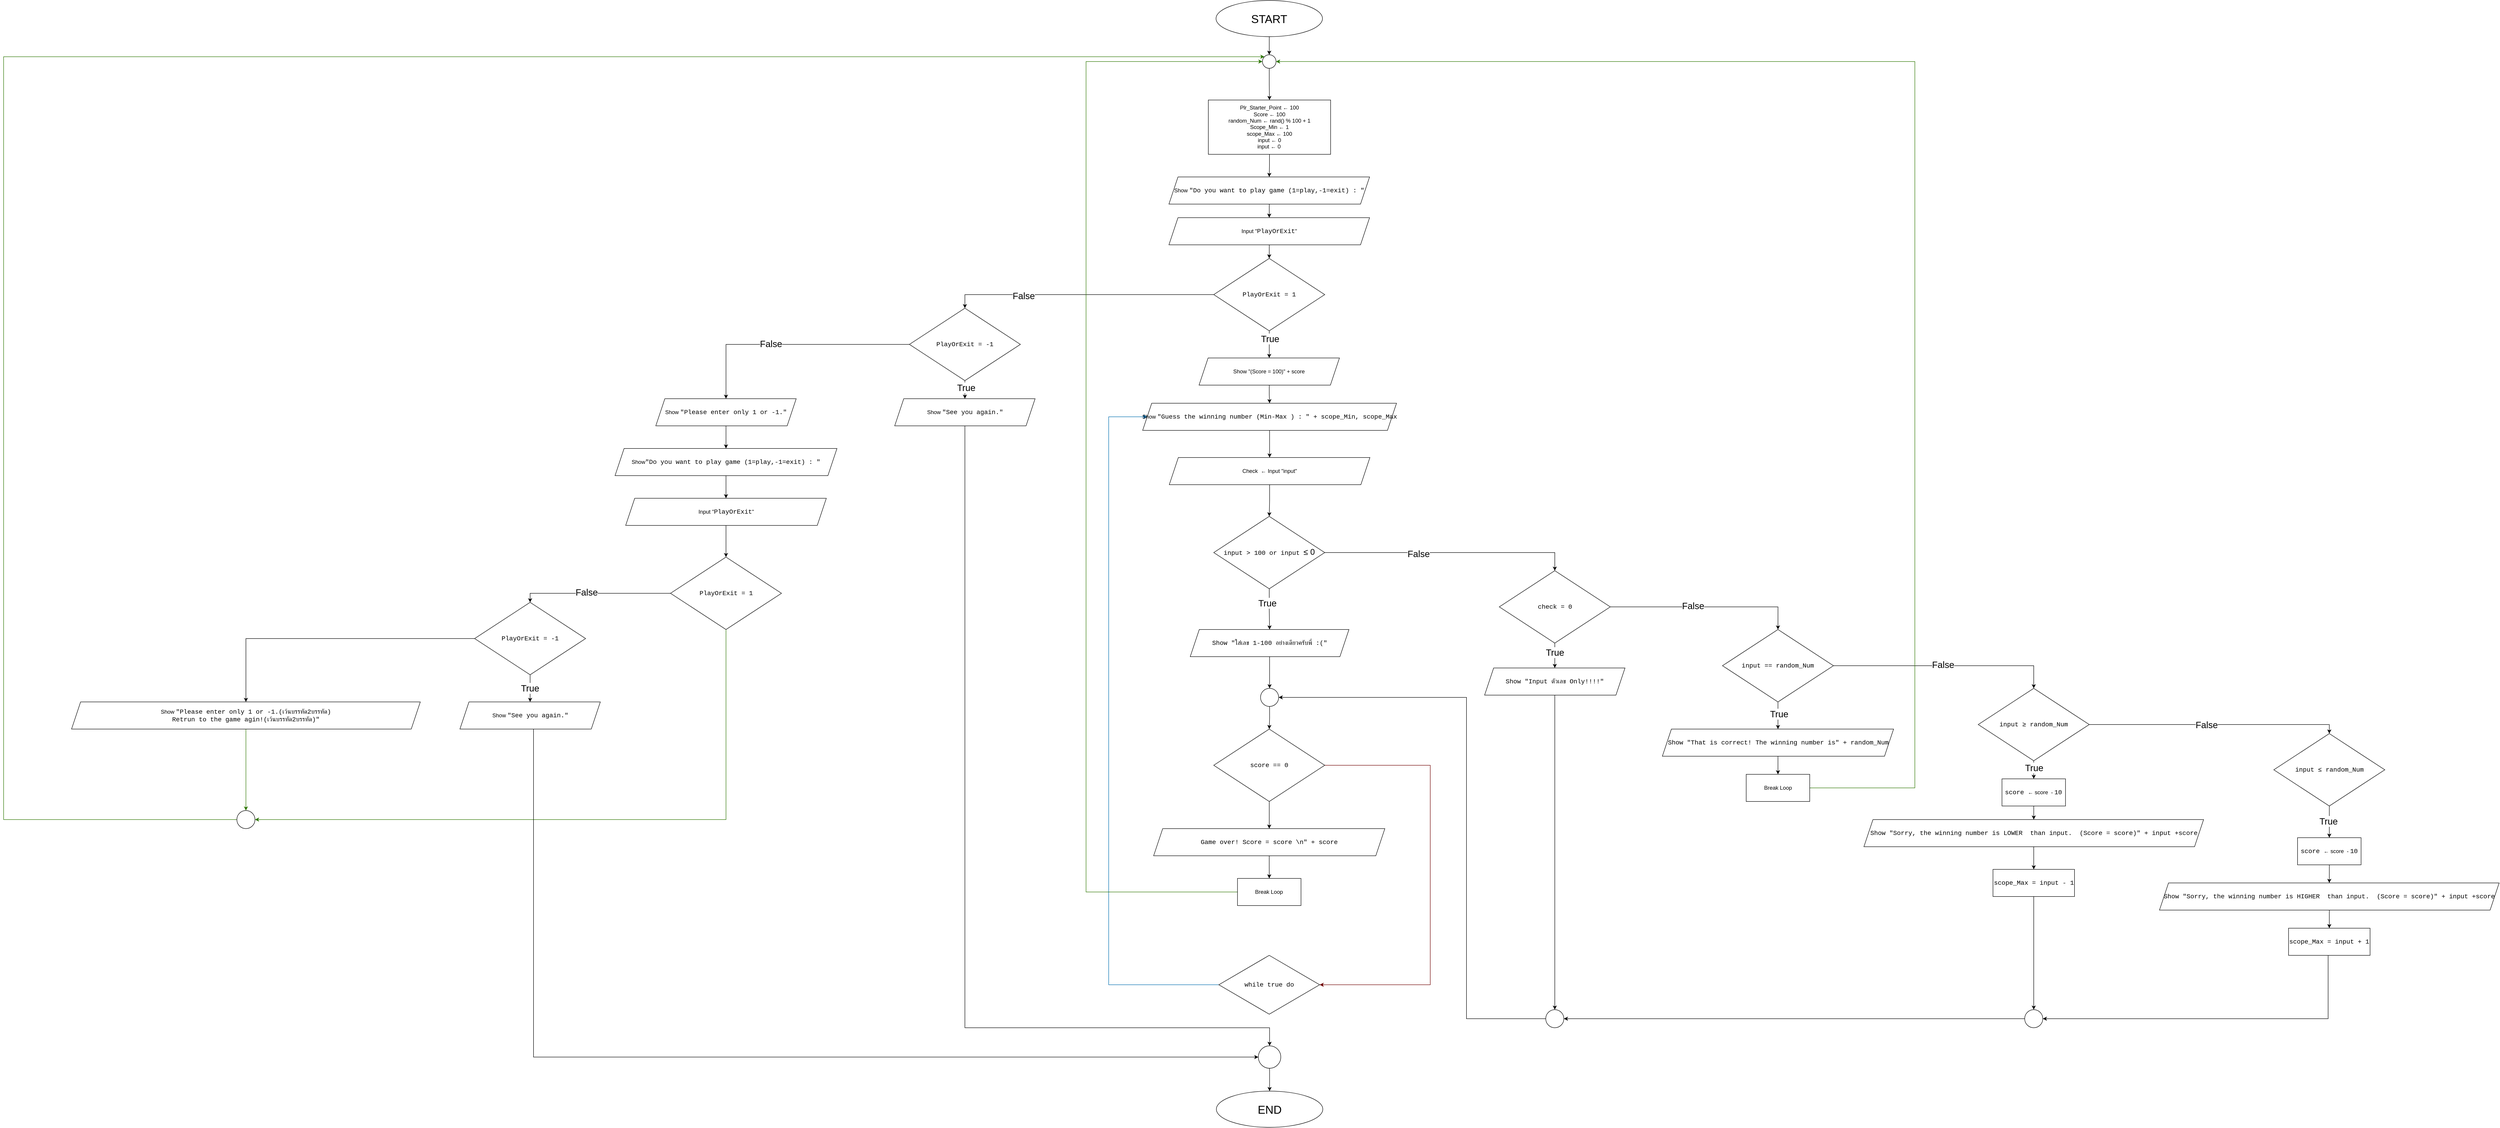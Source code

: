 <mxfile version="28.0.9">
  <diagram name="หน้า-1" id="t4h-4iILze3Kf0BHnuXI">
    <mxGraphModel dx="6017" dy="1760" grid="1" gridSize="10" guides="1" tooltips="1" connect="1" arrows="1" fold="1" page="1" pageScale="1" pageWidth="850" pageHeight="1100" math="0" shadow="0">
      <root>
        <mxCell id="0" />
        <mxCell id="1" parent="0" />
        <mxCell id="_Ku0AoMt5sqPNa0hzZ_X-11" style="edgeStyle=orthogonalEdgeStyle;rounded=0;orthogonalLoop=1;jettySize=auto;html=1;" parent="1" source="_Ku0AoMt5sqPNa0hzZ_X-14" target="HzeqfnqRbjBhCnMXEQu9-7" edge="1">
          <mxGeometry relative="1" as="geometry" />
        </mxCell>
        <mxCell id="HzeqfnqRbjBhCnMXEQu9-1" value="START" style="ellipse;whiteSpace=wrap;html=1;fontSize=25;" parent="1" vertex="1">
          <mxGeometry x="307" y="20" width="235" height="80" as="geometry" />
        </mxCell>
        <mxCell id="HzeqfnqRbjBhCnMXEQu9-3" value="END" style="ellipse;whiteSpace=wrap;html=1;fontSize=25;" parent="1" vertex="1">
          <mxGeometry x="307.75" y="2430" width="235" height="80" as="geometry" />
        </mxCell>
        <mxCell id="_Ku0AoMt5sqPNa0hzZ_X-12" style="edgeStyle=orthogonalEdgeStyle;rounded=0;orthogonalLoop=1;jettySize=auto;html=1;entryX=0.5;entryY=0;entryDx=0;entryDy=0;" parent="1" source="HzeqfnqRbjBhCnMXEQu9-7" target="HzeqfnqRbjBhCnMXEQu9-8" edge="1">
          <mxGeometry relative="1" as="geometry" />
        </mxCell>
        <mxCell id="HzeqfnqRbjBhCnMXEQu9-7" value="Plr_Starter_Point&amp;nbsp;← 100&lt;div&gt;Score&amp;nbsp;← 100&lt;/div&gt;&lt;div&gt;random_Num&amp;nbsp;← rand() % 100 + 1&lt;/div&gt;&lt;div&gt;Scope_Min&amp;nbsp;← 1&lt;/div&gt;&lt;div&gt;scope_Max&amp;nbsp;← 100&lt;/div&gt;&lt;div&gt;input&amp;nbsp;← 0&lt;/div&gt;&lt;div&gt;input&amp;nbsp;← 0&lt;span style=&quot;white-space: pre;&quot;&gt;&#x9;&lt;/span&gt;&lt;/div&gt;" style="rounded=0;whiteSpace=wrap;html=1;" parent="1" vertex="1">
          <mxGeometry x="290" y="240" width="270" height="120" as="geometry" />
        </mxCell>
        <mxCell id="Y-2nz7yPnQ106VopUXDH-8" style="edgeStyle=orthogonalEdgeStyle;rounded=0;orthogonalLoop=1;jettySize=auto;html=1;entryX=0.5;entryY=0;entryDx=0;entryDy=0;" edge="1" parent="1" source="HzeqfnqRbjBhCnMXEQu9-8" target="HzeqfnqRbjBhCnMXEQu9-9">
          <mxGeometry relative="1" as="geometry" />
        </mxCell>
        <mxCell id="HzeqfnqRbjBhCnMXEQu9-8" value="Show&amp;nbsp;&lt;span style=&quot;font-family: Consolas, &amp;quot;Courier New&amp;quot;, monospace; font-size: 14px; white-space: pre;&quot;&gt;&quot;Do you want to play game (1=play,-1=exit) : &quot;&lt;/span&gt;" style="shape=parallelogram;perimeter=parallelogramPerimeter;whiteSpace=wrap;html=1;fixedSize=1;fontColor=default;labelBackgroundColor=none;" parent="1" vertex="1">
          <mxGeometry x="203" y="410" width="443" height="60" as="geometry" />
        </mxCell>
        <mxCell id="Y-2nz7yPnQ106VopUXDH-9" style="edgeStyle=orthogonalEdgeStyle;rounded=0;orthogonalLoop=1;jettySize=auto;html=1;entryX=0.5;entryY=0;entryDx=0;entryDy=0;" edge="1" parent="1" source="HzeqfnqRbjBhCnMXEQu9-9" target="HzeqfnqRbjBhCnMXEQu9-10">
          <mxGeometry relative="1" as="geometry" />
        </mxCell>
        <mxCell id="HzeqfnqRbjBhCnMXEQu9-9" value="Input &quot;&lt;span style=&quot;font-family: Consolas, &amp;quot;Courier New&amp;quot;, monospace; font-size: 14px; white-space: pre;&quot;&gt;PlayOrExit&lt;/span&gt;&lt;span style=&quot;&quot;&gt;&quot;&lt;/span&gt;" style="shape=parallelogram;perimeter=parallelogramPerimeter;whiteSpace=wrap;html=1;fixedSize=1;fontColor=default;labelBackgroundColor=none;" parent="1" vertex="1">
          <mxGeometry x="203" y="500" width="443" height="60" as="geometry" />
        </mxCell>
        <mxCell id="Y-2nz7yPnQ106VopUXDH-10" style="edgeStyle=orthogonalEdgeStyle;rounded=0;orthogonalLoop=1;jettySize=auto;html=1;entryX=0.5;entryY=0;entryDx=0;entryDy=0;" edge="1" parent="1" source="HzeqfnqRbjBhCnMXEQu9-10" target="HzeqfnqRbjBhCnMXEQu9-12">
          <mxGeometry relative="1" as="geometry" />
        </mxCell>
        <mxCell id="Y-2nz7yPnQ106VopUXDH-59" value="True" style="edgeLabel;html=1;align=center;verticalAlign=middle;resizable=0;points=[];fontSize=20;" vertex="1" connectable="0" parent="Y-2nz7yPnQ106VopUXDH-10">
          <mxGeometry x="-0.475" y="1" relative="1" as="geometry">
            <mxPoint y="1" as="offset" />
          </mxGeometry>
        </mxCell>
        <mxCell id="Y-2nz7yPnQ106VopUXDH-60" style="edgeStyle=orthogonalEdgeStyle;rounded=0;orthogonalLoop=1;jettySize=auto;html=1;entryX=0.5;entryY=0;entryDx=0;entryDy=0;" edge="1" parent="1" source="HzeqfnqRbjBhCnMXEQu9-10" target="HzeqfnqRbjBhCnMXEQu9-11">
          <mxGeometry relative="1" as="geometry" />
        </mxCell>
        <mxCell id="Y-2nz7yPnQ106VopUXDH-61" value="False" style="edgeLabel;html=1;align=center;verticalAlign=middle;resizable=0;points=[];fontSize=20;" vertex="1" connectable="0" parent="Y-2nz7yPnQ106VopUXDH-60">
          <mxGeometry x="0.449" y="2" relative="1" as="geometry">
            <mxPoint as="offset" />
          </mxGeometry>
        </mxCell>
        <mxCell id="HzeqfnqRbjBhCnMXEQu9-10" value="&lt;div style=&quot;font-family: Consolas, &amp;quot;Courier New&amp;quot;, monospace; font-size: 14px; line-height: 19px; white-space: pre;&quot;&gt;&lt;span style=&quot;&quot;&gt;PlayOrExit&lt;/span&gt; &lt;span style=&quot;&quot;&gt;=&lt;/span&gt; &lt;span style=&quot;&quot;&gt;1&lt;/span&gt;&lt;/div&gt;" style="rhombus;whiteSpace=wrap;html=1;labelBackgroundColor=none;fontColor=default;" parent="1" vertex="1">
          <mxGeometry x="301.99" y="590" width="245" height="160" as="geometry" />
        </mxCell>
        <mxCell id="Y-2nz7yPnQ106VopUXDH-1" style="edgeStyle=orthogonalEdgeStyle;rounded=0;orthogonalLoop=1;jettySize=auto;html=1;entryX=0.5;entryY=0;entryDx=0;entryDy=0;" edge="1" parent="1" source="HzeqfnqRbjBhCnMXEQu9-11" target="_Ku0AoMt5sqPNa0hzZ_X-33">
          <mxGeometry relative="1" as="geometry" />
        </mxCell>
        <mxCell id="Y-2nz7yPnQ106VopUXDH-63" value="True" style="edgeLabel;html=1;align=center;verticalAlign=middle;resizable=0;points=[];fontSize=20;" vertex="1" connectable="0" parent="Y-2nz7yPnQ106VopUXDH-1">
          <mxGeometry x="-0.271" y="2" relative="1" as="geometry">
            <mxPoint as="offset" />
          </mxGeometry>
        </mxCell>
        <mxCell id="Y-2nz7yPnQ106VopUXDH-62" style="edgeStyle=orthogonalEdgeStyle;rounded=0;orthogonalLoop=1;jettySize=auto;html=1;entryX=0.5;entryY=0;entryDx=0;entryDy=0;" edge="1" parent="1" source="HzeqfnqRbjBhCnMXEQu9-11" target="_Ku0AoMt5sqPNa0hzZ_X-34">
          <mxGeometry relative="1" as="geometry">
            <mxPoint x="-790" y="920" as="targetPoint" />
          </mxGeometry>
        </mxCell>
        <mxCell id="Y-2nz7yPnQ106VopUXDH-64" value="False" style="edgeLabel;html=1;align=center;verticalAlign=middle;resizable=0;points=[];fontSize=20;" vertex="1" connectable="0" parent="Y-2nz7yPnQ106VopUXDH-62">
          <mxGeometry x="0.166" y="-2" relative="1" as="geometry">
            <mxPoint as="offset" />
          </mxGeometry>
        </mxCell>
        <mxCell id="HzeqfnqRbjBhCnMXEQu9-11" value="&lt;div style=&quot;font-family: Consolas, &amp;quot;Courier New&amp;quot;, monospace; font-size: 14px; line-height: 19px; white-space: pre;&quot;&gt;&lt;div style=&quot;line-height: 19px;&quot;&gt;&lt;span style=&quot;&quot;&gt;PlayOrExit&lt;/span&gt; &lt;span style=&quot;&quot;&gt;=&lt;/span&gt; &lt;span style=&quot;&quot;&gt;-&lt;/span&gt;&lt;span style=&quot;&quot;&gt;1&lt;/span&gt;&lt;/div&gt;&lt;/div&gt;" style="rhombus;whiteSpace=wrap;html=1;labelBackgroundColor=none;fontColor=default;" parent="1" vertex="1">
          <mxGeometry x="-370" y="700" width="245" height="160" as="geometry" />
        </mxCell>
        <mxCell id="Y-2nz7yPnQ106VopUXDH-11" style="edgeStyle=orthogonalEdgeStyle;rounded=0;orthogonalLoop=1;jettySize=auto;html=1;" edge="1" parent="1" source="HzeqfnqRbjBhCnMXEQu9-12" target="_Ku0AoMt5sqPNa0hzZ_X-10">
          <mxGeometry relative="1" as="geometry" />
        </mxCell>
        <mxCell id="HzeqfnqRbjBhCnMXEQu9-12" value="Show &quot;(Score = 100)&quot; + score" style="shape=parallelogram;perimeter=parallelogramPerimeter;whiteSpace=wrap;html=1;fixedSize=1;fontColor=default;labelBackgroundColor=none;" parent="1" vertex="1">
          <mxGeometry x="269.49" y="810" width="310" height="60" as="geometry" />
        </mxCell>
        <mxCell id="Y-2nz7yPnQ106VopUXDH-57" style="edgeStyle=orthogonalEdgeStyle;rounded=0;orthogonalLoop=1;jettySize=auto;html=1;entryX=0;entryY=0.5;entryDx=0;entryDy=0;fillColor=#1ba1e2;strokeColor=#006EAF;" edge="1" parent="1" source="_Ku0AoMt5sqPNa0hzZ_X-1" target="_Ku0AoMt5sqPNa0hzZ_X-10">
          <mxGeometry relative="1" as="geometry">
            <mxPoint x="90" y="630" as="targetPoint" />
            <Array as="points">
              <mxPoint x="70" y="2195" />
              <mxPoint x="70" y="940" />
            </Array>
          </mxGeometry>
        </mxCell>
        <mxCell id="_Ku0AoMt5sqPNa0hzZ_X-1" value="&lt;div style=&quot;font-family: Consolas, &amp;quot;Courier New&amp;quot;, monospace; font-size: 14px; line-height: 19px; white-space: pre;&quot;&gt;while true do&lt;/div&gt;" style="rhombus;whiteSpace=wrap;html=1;labelBackgroundColor=none;fontColor=default;" parent="1" vertex="1">
          <mxGeometry x="313.25" y="2130" width="222.5" height="130" as="geometry" />
        </mxCell>
        <mxCell id="Y-2nz7yPnQ106VopUXDH-13" style="edgeStyle=orthogonalEdgeStyle;rounded=0;orthogonalLoop=1;jettySize=auto;html=1;" edge="1" parent="1" source="_Ku0AoMt5sqPNa0hzZ_X-2" target="_Ku0AoMt5sqPNa0hzZ_X-3">
          <mxGeometry relative="1" as="geometry" />
        </mxCell>
        <mxCell id="_Ku0AoMt5sqPNa0hzZ_X-2" value="Check&amp;nbsp;&amp;nbsp;←&amp;nbsp;Input &quot;input&quot;" style="shape=parallelogram;perimeter=parallelogramPerimeter;whiteSpace=wrap;html=1;fixedSize=1;fontColor=default;labelBackgroundColor=none;" parent="1" vertex="1">
          <mxGeometry x="203.75" y="1030" width="443" height="60" as="geometry" />
        </mxCell>
        <mxCell id="Y-2nz7yPnQ106VopUXDH-14" style="edgeStyle=orthogonalEdgeStyle;rounded=0;orthogonalLoop=1;jettySize=auto;html=1;" edge="1" parent="1" source="_Ku0AoMt5sqPNa0hzZ_X-3" target="_Ku0AoMt5sqPNa0hzZ_X-4">
          <mxGeometry relative="1" as="geometry" />
        </mxCell>
        <mxCell id="Y-2nz7yPnQ106VopUXDH-15" value="True" style="edgeLabel;html=1;align=center;verticalAlign=middle;resizable=0;points=[];fontSize=20;" vertex="1" connectable="0" parent="Y-2nz7yPnQ106VopUXDH-14">
          <mxGeometry x="-0.317" y="-5" relative="1" as="geometry">
            <mxPoint as="offset" />
          </mxGeometry>
        </mxCell>
        <mxCell id="Y-2nz7yPnQ106VopUXDH-16" style="edgeStyle=orthogonalEdgeStyle;rounded=0;orthogonalLoop=1;jettySize=auto;html=1;entryX=0.5;entryY=0;entryDx=0;entryDy=0;" edge="1" parent="1" source="_Ku0AoMt5sqPNa0hzZ_X-3" target="_Ku0AoMt5sqPNa0hzZ_X-5">
          <mxGeometry relative="1" as="geometry" />
        </mxCell>
        <mxCell id="Y-2nz7yPnQ106VopUXDH-17" value="False" style="edgeLabel;html=1;align=center;verticalAlign=middle;resizable=0;points=[];fontSize=20;" vertex="1" connectable="0" parent="Y-2nz7yPnQ106VopUXDH-16">
          <mxGeometry x="-0.244" y="-2" relative="1" as="geometry">
            <mxPoint as="offset" />
          </mxGeometry>
        </mxCell>
        <mxCell id="_Ku0AoMt5sqPNa0hzZ_X-3" value="&lt;div style=&quot;font-family: Consolas, &amp;quot;Courier New&amp;quot;, monospace; font-size: 14px; line-height: 19px; white-space: pre;&quot;&gt;&lt;div style=&quot;line-height: 19px;&quot;&gt;&lt;span style=&quot;&quot;&gt;input&lt;/span&gt; &lt;span style=&quot;&quot;&gt;&amp;gt;&lt;/span&gt; &lt;span style=&quot;&quot;&gt;100 or input &lt;/span&gt;&lt;span style=&quot;font-family: Arial, sans-serif; font-size: 18px; text-align: start; white-space: normal;&quot;&gt;≤ 0&lt;/span&gt;&lt;/div&gt;&lt;/div&gt;" style="rhombus;whiteSpace=wrap;html=1;labelBackgroundColor=none;fontColor=default;" parent="1" vertex="1">
          <mxGeometry x="302" y="1160" width="245" height="160" as="geometry" />
        </mxCell>
        <mxCell id="Y-2nz7yPnQ106VopUXDH-47" style="edgeStyle=orthogonalEdgeStyle;rounded=0;orthogonalLoop=1;jettySize=auto;html=1;entryX=0.5;entryY=0;entryDx=0;entryDy=0;" edge="1" parent="1" source="_Ku0AoMt5sqPNa0hzZ_X-4" target="Y-2nz7yPnQ106VopUXDH-46">
          <mxGeometry relative="1" as="geometry" />
        </mxCell>
        <mxCell id="_Ku0AoMt5sqPNa0hzZ_X-4" value="&lt;div style=&quot;font-family: Consolas, &amp;quot;Courier New&amp;quot;, monospace; font-size: 14px; line-height: 19px; white-space: pre;&quot;&gt;&lt;span style=&quot;&quot;&gt;Show &quot;ใส่เลข 1-100 อย่างเดียวครับพี่ :(&lt;/span&gt;&lt;span style=&quot;&quot;&gt;&quot;&lt;/span&gt;&lt;/div&gt;" style="shape=parallelogram;perimeter=parallelogramPerimeter;whiteSpace=wrap;html=1;fixedSize=1;fontColor=default;labelBackgroundColor=none;" parent="1" vertex="1">
          <mxGeometry x="250" y="1410" width="350.5" height="60" as="geometry" />
        </mxCell>
        <mxCell id="Y-2nz7yPnQ106VopUXDH-18" style="edgeStyle=orthogonalEdgeStyle;rounded=0;orthogonalLoop=1;jettySize=auto;html=1;entryX=0.5;entryY=0;entryDx=0;entryDy=0;" edge="1" parent="1" source="_Ku0AoMt5sqPNa0hzZ_X-5" target="_Ku0AoMt5sqPNa0hzZ_X-7">
          <mxGeometry relative="1" as="geometry" />
        </mxCell>
        <mxCell id="Y-2nz7yPnQ106VopUXDH-19" value="True" style="edgeLabel;html=1;align=center;verticalAlign=middle;resizable=0;points=[];fontSize=20;" vertex="1" connectable="0" parent="Y-2nz7yPnQ106VopUXDH-18">
          <mxGeometry x="0.134" y="2" relative="1" as="geometry">
            <mxPoint x="-2" y="-11" as="offset" />
          </mxGeometry>
        </mxCell>
        <mxCell id="Y-2nz7yPnQ106VopUXDH-20" style="edgeStyle=orthogonalEdgeStyle;rounded=0;orthogonalLoop=1;jettySize=auto;html=1;entryX=0.5;entryY=0;entryDx=0;entryDy=0;" edge="1" parent="1" source="_Ku0AoMt5sqPNa0hzZ_X-5" target="_Ku0AoMt5sqPNa0hzZ_X-8">
          <mxGeometry relative="1" as="geometry" />
        </mxCell>
        <mxCell id="Y-2nz7yPnQ106VopUXDH-22" value="False" style="edgeLabel;html=1;align=center;verticalAlign=middle;resizable=0;points=[];fontSize=20;" vertex="1" connectable="0" parent="Y-2nz7yPnQ106VopUXDH-20">
          <mxGeometry x="-0.131" y="3" relative="1" as="geometry">
            <mxPoint as="offset" />
          </mxGeometry>
        </mxCell>
        <mxCell id="_Ku0AoMt5sqPNa0hzZ_X-5" value="&lt;div style=&quot;font-family: Consolas, &amp;quot;Courier New&amp;quot;, monospace; font-size: 14px; line-height: 19px; white-space: pre;&quot;&gt;&lt;div style=&quot;line-height: 19px;&quot;&gt;&lt;div style=&quot;line-height: 19px;&quot;&gt;check &lt;span style=&quot;&quot;&gt;=&lt;/span&gt; &lt;span style=&quot;&quot;&gt;0&lt;/span&gt;&lt;/div&gt;&lt;/div&gt;&lt;/div&gt;" style="rhombus;whiteSpace=wrap;html=1;labelBackgroundColor=none;fontColor=default;" parent="1" vertex="1">
          <mxGeometry x="932.5" y="1280" width="245" height="160" as="geometry" />
        </mxCell>
        <mxCell id="Y-2nz7yPnQ106VopUXDH-44" style="edgeStyle=orthogonalEdgeStyle;rounded=0;orthogonalLoop=1;jettySize=auto;html=1;entryX=0.5;entryY=0;entryDx=0;entryDy=0;" edge="1" parent="1" source="_Ku0AoMt5sqPNa0hzZ_X-7" target="Y-2nz7yPnQ106VopUXDH-43">
          <mxGeometry relative="1" as="geometry" />
        </mxCell>
        <mxCell id="_Ku0AoMt5sqPNa0hzZ_X-7" value="&lt;div style=&quot;font-family: Consolas, &amp;quot;Courier New&amp;quot;, monospace; font-size: 14px; line-height: 19px; white-space: pre;&quot;&gt;&lt;span style=&quot;&quot;&gt;Show &lt;/span&gt;&lt;span style=&quot;&quot;&gt;&quot;Input ตัวเลข Only!!!!&lt;/span&gt;&lt;span style=&quot;&quot;&gt;&quot;&lt;/span&gt;&lt;/div&gt;" style="shape=parallelogram;perimeter=parallelogramPerimeter;whiteSpace=wrap;html=1;fixedSize=1;fontColor=default;labelBackgroundColor=none;" parent="1" vertex="1">
          <mxGeometry x="900" y="1495" width="310" height="60" as="geometry" />
        </mxCell>
        <mxCell id="Y-2nz7yPnQ106VopUXDH-21" style="edgeStyle=orthogonalEdgeStyle;rounded=0;orthogonalLoop=1;jettySize=auto;html=1;entryX=0.5;entryY=0;entryDx=0;entryDy=0;" edge="1" parent="1" source="_Ku0AoMt5sqPNa0hzZ_X-8" target="_Ku0AoMt5sqPNa0hzZ_X-9">
          <mxGeometry relative="1" as="geometry" />
        </mxCell>
        <mxCell id="Y-2nz7yPnQ106VopUXDH-30" value="True" style="edgeLabel;html=1;align=center;verticalAlign=middle;resizable=0;points=[];fontSize=20;" vertex="1" connectable="0" parent="Y-2nz7yPnQ106VopUXDH-21">
          <mxGeometry x="-0.152" y="2" relative="1" as="geometry">
            <mxPoint as="offset" />
          </mxGeometry>
        </mxCell>
        <mxCell id="Y-2nz7yPnQ106VopUXDH-23" style="edgeStyle=orthogonalEdgeStyle;rounded=0;orthogonalLoop=1;jettySize=auto;html=1;entryX=0.5;entryY=0;entryDx=0;entryDy=0;" edge="1" parent="1" source="_Ku0AoMt5sqPNa0hzZ_X-8" target="_Ku0AoMt5sqPNa0hzZ_X-21">
          <mxGeometry relative="1" as="geometry" />
        </mxCell>
        <mxCell id="Y-2nz7yPnQ106VopUXDH-27" value="False" style="edgeLabel;html=1;align=center;verticalAlign=middle;resizable=0;points=[];fontSize=20;" vertex="1" connectable="0" parent="Y-2nz7yPnQ106VopUXDH-23">
          <mxGeometry x="-0.016" y="3" relative="1" as="geometry">
            <mxPoint x="-1" as="offset" />
          </mxGeometry>
        </mxCell>
        <mxCell id="_Ku0AoMt5sqPNa0hzZ_X-8" value="&lt;div style=&quot;font-family: Consolas, &amp;quot;Courier New&amp;quot;, monospace; font-size: 14px; line-height: 19px; white-space: pre;&quot;&gt;&lt;div style=&quot;line-height: 19px;&quot;&gt;&lt;div style=&quot;line-height: 19px;&quot;&gt;&lt;span style=&quot;&quot;&gt;input&lt;/span&gt; &lt;span style=&quot;&quot;&gt;==&lt;/span&gt; &lt;span style=&quot;&quot;&gt;random_Num&lt;/span&gt;&lt;/div&gt;&lt;/div&gt;&lt;/div&gt;" style="rhombus;whiteSpace=wrap;html=1;labelBackgroundColor=none;fontColor=default;" parent="1" vertex="1">
          <mxGeometry x="1425.25" y="1410" width="245" height="160" as="geometry" />
        </mxCell>
        <mxCell id="_Ku0AoMt5sqPNa0hzZ_X-18" style="edgeStyle=orthogonalEdgeStyle;rounded=0;orthogonalLoop=1;jettySize=auto;html=1;entryX=0.5;entryY=0;entryDx=0;entryDy=0;" parent="1" source="_Ku0AoMt5sqPNa0hzZ_X-9" target="_Ku0AoMt5sqPNa0hzZ_X-13" edge="1">
          <mxGeometry relative="1" as="geometry">
            <mxPoint x="1547.75" y="1690" as="targetPoint" />
          </mxGeometry>
        </mxCell>
        <mxCell id="_Ku0AoMt5sqPNa0hzZ_X-9" value="&lt;div style=&quot;font-family: Consolas, &amp;quot;Courier New&amp;quot;, monospace; font-size: 14px; line-height: 19px; white-space: pre;&quot;&gt;&lt;span style=&quot;&quot;&gt;Show &lt;/span&gt;&lt;span style=&quot;&quot;&gt;&quot;That is correct! The winning number is&lt;/span&gt;&lt;span style=&quot;&quot;&gt;&quot; + &lt;/span&gt;&lt;span style=&quot;&quot;&gt;random_Num&lt;/span&gt;&lt;/div&gt;" style="shape=parallelogram;perimeter=parallelogramPerimeter;whiteSpace=wrap;html=1;fixedSize=1;fontColor=default;labelBackgroundColor=none;" parent="1" vertex="1">
          <mxGeometry x="1292.5" y="1630" width="510.5" height="60" as="geometry" />
        </mxCell>
        <mxCell id="Y-2nz7yPnQ106VopUXDH-12" style="edgeStyle=orthogonalEdgeStyle;rounded=0;orthogonalLoop=1;jettySize=auto;html=1;entryX=0.5;entryY=0;entryDx=0;entryDy=0;" edge="1" parent="1" source="_Ku0AoMt5sqPNa0hzZ_X-10" target="_Ku0AoMt5sqPNa0hzZ_X-2">
          <mxGeometry relative="1" as="geometry" />
        </mxCell>
        <mxCell id="_Ku0AoMt5sqPNa0hzZ_X-10" value="Show&amp;nbsp;&lt;span style=&quot;font-family: Consolas, &amp;quot;Courier New&amp;quot;, monospace; font-size: 14px; white-space: pre;&quot;&gt;&quot;Guess the winning number (Min-Max ) : &quot; + &lt;/span&gt;&lt;span style=&quot;font-family: Consolas, &amp;quot;Courier New&amp;quot;, monospace; font-size: 14px; white-space: pre;&quot;&gt;scope_Min&lt;/span&gt;&lt;span style=&quot;font-family: Consolas, &amp;quot;Courier New&amp;quot;, monospace; font-size: 14px; white-space: pre;&quot;&gt;, &lt;/span&gt;&lt;span style=&quot;font-family: Consolas, &amp;quot;Courier New&amp;quot;, monospace; font-size: 14px; white-space: pre;&quot;&gt;scope_Max&lt;/span&gt;" style="shape=parallelogram;perimeter=parallelogramPerimeter;whiteSpace=wrap;html=1;fixedSize=1;fontColor=default;labelBackgroundColor=none;" parent="1" vertex="1">
          <mxGeometry x="145" y="910" width="560.5" height="60" as="geometry" />
        </mxCell>
        <mxCell id="Y-2nz7yPnQ106VopUXDH-50" style="edgeStyle=orthogonalEdgeStyle;rounded=0;orthogonalLoop=1;jettySize=auto;html=1;fillColor=#60a917;strokeColor=#2D7600;entryX=1;entryY=0.5;entryDx=0;entryDy=0;" edge="1" parent="1" source="_Ku0AoMt5sqPNa0hzZ_X-13" target="_Ku0AoMt5sqPNa0hzZ_X-14">
          <mxGeometry relative="1" as="geometry">
            <mxPoint x="1840" y="1180" as="targetPoint" />
            <Array as="points">
              <mxPoint x="1850" y="1760" />
              <mxPoint x="1850" y="155" />
            </Array>
          </mxGeometry>
        </mxCell>
        <mxCell id="_Ku0AoMt5sqPNa0hzZ_X-13" value="Break Loop" style="rounded=0;whiteSpace=wrap;html=1;" parent="1" vertex="1">
          <mxGeometry x="1477.62" y="1730" width="140.25" height="60" as="geometry" />
        </mxCell>
        <mxCell id="_Ku0AoMt5sqPNa0hzZ_X-15" value="" style="edgeStyle=orthogonalEdgeStyle;rounded=0;orthogonalLoop=1;jettySize=auto;html=1;" parent="1" source="HzeqfnqRbjBhCnMXEQu9-1" target="_Ku0AoMt5sqPNa0hzZ_X-14" edge="1">
          <mxGeometry relative="1" as="geometry">
            <mxPoint x="425" y="100" as="sourcePoint" />
            <mxPoint x="425" y="240" as="targetPoint" />
          </mxGeometry>
        </mxCell>
        <mxCell id="_Ku0AoMt5sqPNa0hzZ_X-14" value="" style="ellipse;whiteSpace=wrap;html=1;aspect=fixed;" parent="1" vertex="1">
          <mxGeometry x="409.5" y="140" width="30" height="30" as="geometry" />
        </mxCell>
        <mxCell id="Y-2nz7yPnQ106VopUXDH-24" style="edgeStyle=orthogonalEdgeStyle;rounded=0;orthogonalLoop=1;jettySize=auto;html=1;entryX=0.5;entryY=0;entryDx=0;entryDy=0;" edge="1" parent="1" source="_Ku0AoMt5sqPNa0hzZ_X-21" target="_Ku0AoMt5sqPNa0hzZ_X-26">
          <mxGeometry relative="1" as="geometry" />
        </mxCell>
        <mxCell id="Y-2nz7yPnQ106VopUXDH-29" value="True" style="edgeLabel;html=1;align=center;verticalAlign=middle;resizable=0;points=[];fontSize=20;" vertex="1" connectable="0" parent="Y-2nz7yPnQ106VopUXDH-24">
          <mxGeometry x="-0.269" relative="1" as="geometry">
            <mxPoint as="offset" />
          </mxGeometry>
        </mxCell>
        <mxCell id="Y-2nz7yPnQ106VopUXDH-31" style="edgeStyle=orthogonalEdgeStyle;rounded=0;orthogonalLoop=1;jettySize=auto;html=1;entryX=0.5;entryY=0;entryDx=0;entryDy=0;" edge="1" parent="1" source="_Ku0AoMt5sqPNa0hzZ_X-21" target="_Ku0AoMt5sqPNa0hzZ_X-22">
          <mxGeometry relative="1" as="geometry" />
        </mxCell>
        <mxCell id="Y-2nz7yPnQ106VopUXDH-36" value="False" style="edgeLabel;html=1;align=center;verticalAlign=middle;resizable=0;points=[];fontSize=20;" vertex="1" connectable="0" parent="Y-2nz7yPnQ106VopUXDH-31">
          <mxGeometry x="-0.061" relative="1" as="geometry">
            <mxPoint as="offset" />
          </mxGeometry>
        </mxCell>
        <mxCell id="_Ku0AoMt5sqPNa0hzZ_X-21" value="&lt;div style=&quot;font-family: Consolas, &amp;quot;Courier New&amp;quot;, monospace; font-size: 14px; line-height: 19px; white-space: pre;&quot;&gt;&lt;div style=&quot;line-height: 19px;&quot;&gt;&lt;div style=&quot;line-height: 19px;&quot;&gt;&lt;div style=&quot;line-height: 19px;&quot;&gt;&lt;span style=&quot;&quot;&gt;input&lt;/span&gt; ≥ &lt;span style=&quot;&quot;&gt;random_Num&lt;/span&gt;&lt;/div&gt;&lt;/div&gt;&lt;/div&gt;&lt;/div&gt;" style="rhombus;whiteSpace=wrap;html=1;labelBackgroundColor=none;fontColor=default;" parent="1" vertex="1">
          <mxGeometry x="1990" y="1540" width="245" height="160" as="geometry" />
        </mxCell>
        <mxCell id="Y-2nz7yPnQ106VopUXDH-32" style="edgeStyle=orthogonalEdgeStyle;rounded=0;orthogonalLoop=1;jettySize=auto;html=1;entryX=0.5;entryY=0;entryDx=0;entryDy=0;" edge="1" parent="1" source="_Ku0AoMt5sqPNa0hzZ_X-22" target="_Ku0AoMt5sqPNa0hzZ_X-27">
          <mxGeometry relative="1" as="geometry" />
        </mxCell>
        <mxCell id="Y-2nz7yPnQ106VopUXDH-35" value="True" style="edgeLabel;html=1;align=center;verticalAlign=middle;resizable=0;points=[];fontSize=20;" vertex="1" connectable="0" parent="Y-2nz7yPnQ106VopUXDH-32">
          <mxGeometry x="-0.053" y="-2" relative="1" as="geometry">
            <mxPoint as="offset" />
          </mxGeometry>
        </mxCell>
        <mxCell id="_Ku0AoMt5sqPNa0hzZ_X-22" value="&lt;div style=&quot;font-family: Consolas, &amp;quot;Courier New&amp;quot;, monospace; font-size: 14px; line-height: 19px; white-space: pre;&quot;&gt;&lt;div style=&quot;line-height: 19px;&quot;&gt;&lt;div style=&quot;line-height: 19px;&quot;&gt;&lt;div style=&quot;line-height: 19px;&quot;&gt;&lt;div style=&quot;line-height: 19px;&quot;&gt;&lt;span style=&quot;&quot;&gt;input&lt;/span&gt; ≤ &lt;span style=&quot;&quot;&gt;random_Num&lt;/span&gt;&lt;/div&gt;&lt;/div&gt;&lt;/div&gt;&lt;/div&gt;&lt;/div&gt;" style="rhombus;whiteSpace=wrap;html=1;labelBackgroundColor=none;fontColor=default;" parent="1" vertex="1">
          <mxGeometry x="2642.62" y="1640" width="245" height="160" as="geometry" />
        </mxCell>
        <mxCell id="Y-2nz7yPnQ106VopUXDH-38" style="edgeStyle=orthogonalEdgeStyle;rounded=0;orthogonalLoop=1;jettySize=auto;html=1;entryX=0.5;entryY=0;entryDx=0;entryDy=0;" edge="1" parent="1" source="_Ku0AoMt5sqPNa0hzZ_X-23" target="Y-2nz7yPnQ106VopUXDH-37">
          <mxGeometry relative="1" as="geometry" />
        </mxCell>
        <mxCell id="_Ku0AoMt5sqPNa0hzZ_X-23" value="&lt;div style=&quot;font-family: Consolas, &amp;quot;Courier New&amp;quot;, monospace; font-size: 14px; line-height: 19px; white-space: pre;&quot;&gt;&lt;span style=&quot;&quot;&gt;scope_Max&lt;/span&gt; &lt;span style=&quot;&quot;&gt;=&lt;/span&gt; &lt;span style=&quot;&quot;&gt;input&lt;/span&gt; &lt;span style=&quot;&quot;&gt;-&lt;/span&gt; &lt;span style=&quot;&quot;&gt;1&lt;/span&gt;&lt;/div&gt;" style="rounded=0;whiteSpace=wrap;html=1;fontColor=default;labelBackgroundColor=none;" parent="1" vertex="1">
          <mxGeometry x="2022.5" y="1940" width="180" height="60" as="geometry" />
        </mxCell>
        <mxCell id="Y-2nz7yPnQ106VopUXDH-26" style="edgeStyle=orthogonalEdgeStyle;rounded=0;orthogonalLoop=1;jettySize=auto;html=1;" edge="1" parent="1" source="_Ku0AoMt5sqPNa0hzZ_X-25" target="_Ku0AoMt5sqPNa0hzZ_X-23">
          <mxGeometry relative="1" as="geometry" />
        </mxCell>
        <mxCell id="_Ku0AoMt5sqPNa0hzZ_X-25" value="&lt;div style=&quot;font-family: Consolas, &amp;quot;Courier New&amp;quot;, monospace; font-size: 14px; line-height: 19px; white-space: pre;&quot;&gt;&lt;span style=&quot;&quot;&gt;Show &lt;/span&gt;&lt;span style=&quot;&quot;&gt;&quot;Sorry, the winning number is LOWER &amp;nbsp;than input&lt;/span&gt;&lt;span style=&quot;&quot;&gt;. &amp;nbsp;(Score = score&lt;/span&gt;&lt;span style=&quot;&quot;&gt;)&lt;/span&gt;&lt;span style=&quot;&quot;&gt;&quot; + &lt;/span&gt;&lt;span style=&quot;&quot;&gt;input&lt;/span&gt;&lt;span style=&quot;&quot;&gt;&lt;font&gt; +&lt;/font&gt;&lt;/span&gt;&lt;span style=&quot;&quot;&gt;score&lt;/span&gt;&lt;/div&gt;" style="shape=parallelogram;perimeter=parallelogramPerimeter;whiteSpace=wrap;html=1;fixedSize=1;fontColor=default;labelBackgroundColor=none;" parent="1" vertex="1">
          <mxGeometry x="1737.5" y="1830" width="750" height="60" as="geometry" />
        </mxCell>
        <mxCell id="Y-2nz7yPnQ106VopUXDH-25" style="edgeStyle=orthogonalEdgeStyle;rounded=0;orthogonalLoop=1;jettySize=auto;html=1;entryX=0.5;entryY=0;entryDx=0;entryDy=0;" edge="1" parent="1" source="_Ku0AoMt5sqPNa0hzZ_X-26" target="_Ku0AoMt5sqPNa0hzZ_X-25">
          <mxGeometry relative="1" as="geometry" />
        </mxCell>
        <mxCell id="_Ku0AoMt5sqPNa0hzZ_X-26" value="&lt;div style=&quot;font-family: Consolas, &amp;quot;Courier New&amp;quot;, monospace; font-size: 14px; line-height: 19px; white-space: pre;&quot;&gt;&lt;div style=&quot;line-height: 19px;&quot;&gt;&lt;span style=&quot;&quot;&gt;score&lt;/span&gt; &lt;span style=&quot;font-family: Helvetica; font-size: 12px; white-space: normal; background-color: transparent; color: light-dark(rgb(0, 0, 0), rgb(255, 255, 255));&quot;&gt;← score&amp;nbsp; -&amp;nbsp;&lt;/span&gt;&lt;span style=&quot;background-color: transparent; color: light-dark(rgb(0, 0, 0), rgb(255, 255, 255));&quot;&gt;10&lt;/span&gt;&lt;/div&gt;&lt;/div&gt;" style="rounded=0;whiteSpace=wrap;html=1;fontColor=default;labelBackgroundColor=none;" parent="1" vertex="1">
          <mxGeometry x="2042.38" y="1740" width="140.25" height="60" as="geometry" />
        </mxCell>
        <mxCell id="Y-2nz7yPnQ106VopUXDH-33" style="edgeStyle=orthogonalEdgeStyle;rounded=0;orthogonalLoop=1;jettySize=auto;html=1;entryX=0.5;entryY=0;entryDx=0;entryDy=0;" edge="1" parent="1" source="_Ku0AoMt5sqPNa0hzZ_X-27" target="_Ku0AoMt5sqPNa0hzZ_X-28">
          <mxGeometry relative="1" as="geometry" />
        </mxCell>
        <mxCell id="_Ku0AoMt5sqPNa0hzZ_X-27" value="&lt;div style=&quot;font-family: Consolas, &amp;quot;Courier New&amp;quot;, monospace; font-size: 14px; line-height: 19px; white-space: pre;&quot;&gt;&lt;div style=&quot;line-height: 19px;&quot;&gt;&lt;span style=&quot;&quot;&gt;score&lt;/span&gt; &lt;span style=&quot;font-family: Helvetica; font-size: 12px; white-space: normal; background-color: transparent; color: light-dark(rgb(0, 0, 0), rgb(255, 255, 255));&quot;&gt;← score&amp;nbsp; -&amp;nbsp;&lt;/span&gt;&lt;span style=&quot;background-color: transparent; color: light-dark(rgb(0, 0, 0), rgb(255, 255, 255));&quot;&gt;10&lt;/span&gt;&lt;/div&gt;&lt;/div&gt;" style="rounded=0;whiteSpace=wrap;html=1;fontColor=default;labelBackgroundColor=none;" parent="1" vertex="1">
          <mxGeometry x="2695" y="1870" width="140.25" height="60" as="geometry" />
        </mxCell>
        <mxCell id="Y-2nz7yPnQ106VopUXDH-34" style="edgeStyle=orthogonalEdgeStyle;rounded=0;orthogonalLoop=1;jettySize=auto;html=1;entryX=0.5;entryY=0;entryDx=0;entryDy=0;" edge="1" parent="1" source="_Ku0AoMt5sqPNa0hzZ_X-28" target="_Ku0AoMt5sqPNa0hzZ_X-29">
          <mxGeometry relative="1" as="geometry" />
        </mxCell>
        <mxCell id="_Ku0AoMt5sqPNa0hzZ_X-28" value="&lt;div style=&quot;font-family: Consolas, &amp;quot;Courier New&amp;quot;, monospace; font-size: 14px; line-height: 19px; white-space: pre;&quot;&gt;&lt;span style=&quot;&quot;&gt;Show &lt;/span&gt;&lt;span style=&quot;&quot;&gt;&quot;Sorry, the winning number is &lt;/span&gt;&lt;span style=&quot;&quot;&gt;HIGHER&lt;/span&gt;&lt;span style=&quot;&quot;&gt; &amp;nbsp;than input&lt;/span&gt;&lt;span style=&quot;&quot;&gt;. &amp;nbsp;(Score = score&lt;/span&gt;&lt;span style=&quot;&quot;&gt;)&lt;/span&gt;&lt;span style=&quot;&quot;&gt;&quot; + &lt;/span&gt;&lt;span style=&quot;&quot;&gt;input&lt;/span&gt;&lt;span style=&quot;&quot;&gt; +&lt;/span&gt;&lt;span style=&quot;&quot;&gt;score&lt;/span&gt;&lt;br&gt;&lt;/div&gt;" style="shape=parallelogram;perimeter=parallelogramPerimeter;whiteSpace=wrap;html=1;fixedSize=1;fontColor=default;labelBackgroundColor=none;" parent="1" vertex="1">
          <mxGeometry x="2390.12" y="1970" width="750" height="60" as="geometry" />
        </mxCell>
        <mxCell id="Y-2nz7yPnQ106VopUXDH-39" style="edgeStyle=orthogonalEdgeStyle;rounded=0;orthogonalLoop=1;jettySize=auto;html=1;entryX=1;entryY=0.5;entryDx=0;entryDy=0;" edge="1" parent="1" source="_Ku0AoMt5sqPNa0hzZ_X-29" target="Y-2nz7yPnQ106VopUXDH-37">
          <mxGeometry relative="1" as="geometry">
            <Array as="points">
              <mxPoint x="2762.5" y="2270" />
            </Array>
          </mxGeometry>
        </mxCell>
        <mxCell id="_Ku0AoMt5sqPNa0hzZ_X-29" value="&lt;div style=&quot;font-family: Consolas, &amp;quot;Courier New&amp;quot;, monospace; font-size: 14px; line-height: 19px; white-space: pre;&quot;&gt;&lt;span style=&quot;&quot;&gt;scope_Max&lt;/span&gt; &lt;span style=&quot;&quot;&gt;=&lt;/span&gt; &lt;span style=&quot;&quot;&gt;input&lt;/span&gt; + &lt;span style=&quot;&quot;&gt;1&lt;/span&gt;&lt;/div&gt;" style="rounded=0;whiteSpace=wrap;html=1;fontColor=default;labelBackgroundColor=none;" parent="1" vertex="1">
          <mxGeometry x="2675.12" y="2070" width="180" height="60" as="geometry" />
        </mxCell>
        <mxCell id="Y-2nz7yPnQ106VopUXDH-53" style="edgeStyle=orthogonalEdgeStyle;rounded=0;orthogonalLoop=1;jettySize=auto;html=1;entryX=0.5;entryY=0;entryDx=0;entryDy=0;" edge="1" parent="1" source="_Ku0AoMt5sqPNa0hzZ_X-30" target="_Ku0AoMt5sqPNa0hzZ_X-31">
          <mxGeometry relative="1" as="geometry" />
        </mxCell>
        <mxCell id="Y-2nz7yPnQ106VopUXDH-56" style="edgeStyle=orthogonalEdgeStyle;rounded=0;orthogonalLoop=1;jettySize=auto;html=1;fillColor=#a20025;strokeColor=#6F0000;entryX=1;entryY=0.5;entryDx=0;entryDy=0;" edge="1" parent="1" source="_Ku0AoMt5sqPNa0hzZ_X-30" target="_Ku0AoMt5sqPNa0hzZ_X-1">
          <mxGeometry relative="1" as="geometry">
            <mxPoint x="770" y="2050" as="targetPoint" />
            <Array as="points">
              <mxPoint x="780" y="1710" />
              <mxPoint x="780" y="2195" />
            </Array>
          </mxGeometry>
        </mxCell>
        <mxCell id="_Ku0AoMt5sqPNa0hzZ_X-30" value="&lt;div style=&quot;font-family: Consolas, &amp;quot;Courier New&amp;quot;, monospace; font-size: 14px; line-height: 19px; white-space: pre;&quot;&gt;&lt;div style=&quot;line-height: 19px;&quot;&gt;&lt;div style=&quot;line-height: 19px;&quot;&gt;&lt;div style=&quot;line-height: 19px;&quot;&gt;&amp;nbsp;&lt;span style=&quot;&quot;&gt;score&lt;/span&gt; &lt;span style=&quot;&quot;&gt;==&lt;/span&gt; &lt;span style=&quot;&quot;&gt;0&lt;/span&gt; &lt;/div&gt;&lt;/div&gt;&lt;/div&gt;&lt;/div&gt;" style="rhombus;whiteSpace=wrap;html=1;labelBackgroundColor=none;fontColor=default;" parent="1" vertex="1">
          <mxGeometry x="301.99" y="1630" width="245" height="160" as="geometry" />
        </mxCell>
        <mxCell id="Y-2nz7yPnQ106VopUXDH-54" style="edgeStyle=orthogonalEdgeStyle;rounded=0;orthogonalLoop=1;jettySize=auto;html=1;" edge="1" parent="1" source="_Ku0AoMt5sqPNa0hzZ_X-31" target="_Ku0AoMt5sqPNa0hzZ_X-32">
          <mxGeometry relative="1" as="geometry" />
        </mxCell>
        <mxCell id="_Ku0AoMt5sqPNa0hzZ_X-31" value="&lt;div style=&quot;font-family: Consolas, &amp;quot;Courier New&amp;quot;, monospace; font-size: 14px; line-height: 19px; white-space: pre;&quot;&gt;&lt;div style=&quot;line-height: 19px;&quot;&gt;&lt;span style=&quot;&quot;&gt;Game over! Score = &lt;/span&gt;&lt;span style=&quot;&quot;&gt;&lt;font&gt;score&lt;/font&gt;&lt;/span&gt;&lt;span style=&quot;&quot;&gt; &lt;/span&gt;&lt;span style=&quot;&quot;&gt;\n&lt;/span&gt;&lt;span style=&quot;&quot;&gt;&quot;&lt;/span&gt;&lt;span style=&quot;&quot;&gt;&lt;font&gt; + &lt;/font&gt;&lt;/span&gt;&lt;span style=&quot;&quot;&gt;score&lt;/span&gt;&lt;/div&gt;&lt;/div&gt;" style="shape=parallelogram;perimeter=parallelogramPerimeter;whiteSpace=wrap;html=1;fixedSize=1;fontColor=default;labelBackgroundColor=none;" parent="1" vertex="1">
          <mxGeometry x="169.24" y="1850" width="510.5" height="60" as="geometry" />
        </mxCell>
        <mxCell id="Y-2nz7yPnQ106VopUXDH-55" style="edgeStyle=orthogonalEdgeStyle;rounded=0;orthogonalLoop=1;jettySize=auto;html=1;fillColor=#60a917;strokeColor=#2D7600;entryX=0;entryY=0.5;entryDx=0;entryDy=0;" edge="1" parent="1" source="_Ku0AoMt5sqPNa0hzZ_X-32" target="_Ku0AoMt5sqPNa0hzZ_X-14">
          <mxGeometry relative="1" as="geometry">
            <mxPoint x="100" y="190.667" as="targetPoint" />
            <Array as="points">
              <mxPoint x="20" y="1990" />
              <mxPoint x="20" y="155" />
            </Array>
          </mxGeometry>
        </mxCell>
        <mxCell id="_Ku0AoMt5sqPNa0hzZ_X-32" value="Break Loop" style="rounded=0;whiteSpace=wrap;html=1;" parent="1" vertex="1">
          <mxGeometry x="354.37" y="1960" width="140.25" height="60" as="geometry" />
        </mxCell>
        <mxCell id="Y-2nz7yPnQ106VopUXDH-58" style="edgeStyle=orthogonalEdgeStyle;rounded=0;orthogonalLoop=1;jettySize=auto;html=1;entryX=0.5;entryY=0;entryDx=0;entryDy=0;" edge="1" parent="1" source="_Ku0AoMt5sqPNa0hzZ_X-33" target="Y-2nz7yPnQ106VopUXDH-3">
          <mxGeometry relative="1" as="geometry">
            <mxPoint x="-247.5" y="1070" as="targetPoint" />
            <Array as="points">
              <mxPoint x="-247" y="2290" />
              <mxPoint x="425" y="2290" />
            </Array>
          </mxGeometry>
        </mxCell>
        <mxCell id="_Ku0AoMt5sqPNa0hzZ_X-33" value="Show&amp;nbsp;&lt;span style=&quot;font-family: Consolas, &amp;quot;Courier New&amp;quot;, monospace; font-size: 14px; white-space: pre;&quot;&gt;&quot;See you again.&lt;/span&gt;&lt;span style=&quot;font-family: Consolas, &amp;quot;Courier New&amp;quot;, monospace; font-size: 14px; white-space: pre;&quot;&gt;&quot;&lt;/span&gt;" style="shape=parallelogram;perimeter=parallelogramPerimeter;whiteSpace=wrap;html=1;fixedSize=1;fontColor=default;labelBackgroundColor=none;" parent="1" vertex="1">
          <mxGeometry x="-402.5" y="900" width="310" height="60" as="geometry" />
        </mxCell>
        <mxCell id="Y-2nz7yPnQ106VopUXDH-65" style="edgeStyle=orthogonalEdgeStyle;rounded=0;orthogonalLoop=1;jettySize=auto;html=1;entryX=0.5;entryY=0;entryDx=0;entryDy=0;" edge="1" parent="1" source="_Ku0AoMt5sqPNa0hzZ_X-34" target="_Ku0AoMt5sqPNa0hzZ_X-35">
          <mxGeometry relative="1" as="geometry" />
        </mxCell>
        <mxCell id="_Ku0AoMt5sqPNa0hzZ_X-34" value="Show&amp;nbsp;&lt;span style=&quot;font-family: Consolas, &amp;quot;Courier New&amp;quot;, monospace; font-size: 14px; white-space: pre;&quot;&gt;&quot;Please enter only 1 or -1.&lt;/span&gt;&lt;span style=&quot;font-family: Consolas, &amp;quot;Courier New&amp;quot;, monospace; font-size: 14px; white-space: pre;&quot;&gt;&quot;&lt;/span&gt;" style="shape=parallelogram;perimeter=parallelogramPerimeter;whiteSpace=wrap;html=1;fixedSize=1;fontColor=default;labelBackgroundColor=none;" parent="1" vertex="1">
          <mxGeometry x="-930" y="900" width="310" height="60" as="geometry" />
        </mxCell>
        <mxCell id="Y-2nz7yPnQ106VopUXDH-66" style="edgeStyle=orthogonalEdgeStyle;rounded=0;orthogonalLoop=1;jettySize=auto;html=1;" edge="1" parent="1" source="_Ku0AoMt5sqPNa0hzZ_X-35" target="_Ku0AoMt5sqPNa0hzZ_X-36">
          <mxGeometry relative="1" as="geometry" />
        </mxCell>
        <mxCell id="_Ku0AoMt5sqPNa0hzZ_X-35" value="Show&lt;span style=&quot;font-family: Consolas, &amp;quot;Courier New&amp;quot;, monospace; font-size: 14px; white-space: pre;&quot;&gt;&quot;Do you want to play game (1=play,-1=exit) : &quot;&lt;/span&gt;" style="shape=parallelogram;perimeter=parallelogramPerimeter;whiteSpace=wrap;html=1;fixedSize=1;fontColor=default;labelBackgroundColor=none;" parent="1" vertex="1">
          <mxGeometry x="-1020" y="1010" width="490" height="60" as="geometry" />
        </mxCell>
        <mxCell id="Y-2nz7yPnQ106VopUXDH-67" style="edgeStyle=orthogonalEdgeStyle;rounded=0;orthogonalLoop=1;jettySize=auto;html=1;entryX=0.5;entryY=0;entryDx=0;entryDy=0;" edge="1" parent="1" source="_Ku0AoMt5sqPNa0hzZ_X-36" target="_Ku0AoMt5sqPNa0hzZ_X-39">
          <mxGeometry relative="1" as="geometry" />
        </mxCell>
        <mxCell id="_Ku0AoMt5sqPNa0hzZ_X-36" value="Input &quot;&lt;span style=&quot;font-family: Consolas, &amp;quot;Courier New&amp;quot;, monospace; font-size: 14px; white-space: pre;&quot;&gt;PlayOrExit&lt;/span&gt;&lt;span style=&quot;&quot;&gt;&quot;&lt;/span&gt;" style="shape=parallelogram;perimeter=parallelogramPerimeter;whiteSpace=wrap;html=1;fixedSize=1;fontColor=default;labelBackgroundColor=none;" parent="1" vertex="1">
          <mxGeometry x="-996.5" y="1120" width="443" height="60" as="geometry" />
        </mxCell>
        <mxCell id="Y-2nz7yPnQ106VopUXDH-68" style="edgeStyle=orthogonalEdgeStyle;rounded=0;orthogonalLoop=1;jettySize=auto;html=1;entryX=0.5;entryY=0;entryDx=0;entryDy=0;" edge="1" parent="1" source="_Ku0AoMt5sqPNa0hzZ_X-39" target="_Ku0AoMt5sqPNa0hzZ_X-40">
          <mxGeometry relative="1" as="geometry" />
        </mxCell>
        <mxCell id="Y-2nz7yPnQ106VopUXDH-69" value="False" style="edgeLabel;html=1;align=center;verticalAlign=middle;resizable=0;points=[];fontSize=20;" vertex="1" connectable="0" parent="Y-2nz7yPnQ106VopUXDH-68">
          <mxGeometry x="0.128" y="-3" relative="1" as="geometry">
            <mxPoint as="offset" />
          </mxGeometry>
        </mxCell>
        <mxCell id="Y-2nz7yPnQ106VopUXDH-74" style="edgeStyle=orthogonalEdgeStyle;rounded=0;orthogonalLoop=1;jettySize=auto;html=1;fillColor=#60a917;strokeColor=#2D7600;entryX=1;entryY=0.5;entryDx=0;entryDy=0;" edge="1" parent="1" source="_Ku0AoMt5sqPNa0hzZ_X-39" target="Y-2nz7yPnQ106VopUXDH-75">
          <mxGeometry relative="1" as="geometry">
            <mxPoint x="-1500" y="2000" as="targetPoint" />
            <Array as="points">
              <mxPoint x="-775" y="1830" />
            </Array>
          </mxGeometry>
        </mxCell>
        <mxCell id="_Ku0AoMt5sqPNa0hzZ_X-39" value="&lt;div style=&quot;font-family: Consolas, &amp;quot;Courier New&amp;quot;, monospace; font-size: 14px; line-height: 19px; white-space: pre;&quot;&gt;&lt;span style=&quot;&quot;&gt;PlayOrExit&lt;/span&gt; &lt;span style=&quot;&quot;&gt;=&lt;/span&gt; &lt;span style=&quot;&quot;&gt;1&lt;/span&gt;&lt;/div&gt;" style="rhombus;whiteSpace=wrap;html=1;labelBackgroundColor=none;fontColor=default;" parent="1" vertex="1">
          <mxGeometry x="-897.5" y="1250" width="245" height="160" as="geometry" />
        </mxCell>
        <mxCell id="Y-2nz7yPnQ106VopUXDH-70" style="edgeStyle=orthogonalEdgeStyle;rounded=0;orthogonalLoop=1;jettySize=auto;html=1;entryX=0.5;entryY=0;entryDx=0;entryDy=0;" edge="1" parent="1" source="_Ku0AoMt5sqPNa0hzZ_X-40" target="Y-2nz7yPnQ106VopUXDH-5">
          <mxGeometry relative="1" as="geometry" />
        </mxCell>
        <mxCell id="Y-2nz7yPnQ106VopUXDH-71" value="True" style="edgeLabel;html=1;align=center;verticalAlign=middle;resizable=0;points=[];fontSize=20;" vertex="1" connectable="0" parent="Y-2nz7yPnQ106VopUXDH-70">
          <mxGeometry x="-0.036" y="-1" relative="1" as="geometry">
            <mxPoint as="offset" />
          </mxGeometry>
        </mxCell>
        <mxCell id="Y-2nz7yPnQ106VopUXDH-73" style="edgeStyle=orthogonalEdgeStyle;rounded=0;orthogonalLoop=1;jettySize=auto;html=1;entryX=0.5;entryY=0;entryDx=0;entryDy=0;" edge="1" parent="1" source="_Ku0AoMt5sqPNa0hzZ_X-40" target="Y-2nz7yPnQ106VopUXDH-6">
          <mxGeometry relative="1" as="geometry" />
        </mxCell>
        <mxCell id="_Ku0AoMt5sqPNa0hzZ_X-40" value="&lt;div style=&quot;font-family: Consolas, &amp;quot;Courier New&amp;quot;, monospace; font-size: 14px; line-height: 19px; white-space: pre;&quot;&gt;&lt;div style=&quot;line-height: 19px;&quot;&gt;&lt;span style=&quot;&quot;&gt;PlayOrExit&lt;/span&gt; &lt;span style=&quot;&quot;&gt;=&lt;/span&gt; &lt;span style=&quot;&quot;&gt;-&lt;/span&gt;&lt;span style=&quot;&quot;&gt;1&lt;/span&gt;&lt;/div&gt;&lt;/div&gt;" style="rhombus;whiteSpace=wrap;html=1;labelBackgroundColor=none;fontColor=default;" parent="1" vertex="1">
          <mxGeometry x="-1330" y="1350" width="245" height="160" as="geometry" />
        </mxCell>
        <mxCell id="Y-2nz7yPnQ106VopUXDH-4" style="edgeStyle=orthogonalEdgeStyle;rounded=0;orthogonalLoop=1;jettySize=auto;html=1;entryX=0.5;entryY=0;entryDx=0;entryDy=0;" edge="1" parent="1" source="Y-2nz7yPnQ106VopUXDH-3" target="HzeqfnqRbjBhCnMXEQu9-3">
          <mxGeometry relative="1" as="geometry" />
        </mxCell>
        <mxCell id="Y-2nz7yPnQ106VopUXDH-3" value="" style="ellipse;whiteSpace=wrap;html=1;aspect=fixed;" vertex="1" parent="1">
          <mxGeometry x="400.49" y="2330" width="49.5" height="49.5" as="geometry" />
        </mxCell>
        <mxCell id="Y-2nz7yPnQ106VopUXDH-72" style="edgeStyle=orthogonalEdgeStyle;rounded=0;orthogonalLoop=1;jettySize=auto;html=1;entryX=0;entryY=0.5;entryDx=0;entryDy=0;" edge="1" parent="1" source="Y-2nz7yPnQ106VopUXDH-5" target="Y-2nz7yPnQ106VopUXDH-3">
          <mxGeometry relative="1" as="geometry">
            <mxPoint x="-580" y="2474" as="targetPoint" />
            <Array as="points">
              <mxPoint x="-1200" y="2355" />
            </Array>
          </mxGeometry>
        </mxCell>
        <mxCell id="Y-2nz7yPnQ106VopUXDH-5" value="Show&amp;nbsp;&lt;span style=&quot;font-family: Consolas, &amp;quot;Courier New&amp;quot;, monospace; font-size: 14px; white-space: pre;&quot;&gt;&quot;See you again.&lt;/span&gt;&lt;span style=&quot;font-family: Consolas, &amp;quot;Courier New&amp;quot;, monospace; font-size: 14px; white-space: pre;&quot;&gt;&quot;&lt;/span&gt;" style="shape=parallelogram;perimeter=parallelogramPerimeter;whiteSpace=wrap;html=1;fixedSize=1;fontColor=default;labelBackgroundColor=none;" vertex="1" parent="1">
          <mxGeometry x="-1362.5" y="1570" width="310" height="60" as="geometry" />
        </mxCell>
        <mxCell id="Y-2nz7yPnQ106VopUXDH-76" style="edgeStyle=orthogonalEdgeStyle;rounded=0;orthogonalLoop=1;jettySize=auto;html=1;entryX=0.5;entryY=0;entryDx=0;entryDy=0;fillColor=#60a917;strokeColor=#2D7600;" edge="1" parent="1" source="Y-2nz7yPnQ106VopUXDH-6" target="Y-2nz7yPnQ106VopUXDH-75">
          <mxGeometry relative="1" as="geometry" />
        </mxCell>
        <mxCell id="Y-2nz7yPnQ106VopUXDH-6" value="Show&amp;nbsp;&lt;span style=&quot;font-family: Consolas, &amp;quot;Courier New&amp;quot;, monospace; font-size: 14px; white-space: pre;&quot;&gt;&quot;Please enter only 1 or -1.(เว้นบรรทัด2บรรทัด)&lt;/span&gt;&lt;div&gt;&lt;span style=&quot;font-family: Consolas, &amp;quot;Courier New&amp;quot;, monospace; font-size: 14px; white-space: pre;&quot;&gt;Retrun to the game agin!&lt;/span&gt;&lt;span style=&quot;font-family: Consolas, &amp;quot;Courier New&amp;quot;, monospace; font-size: 14px; white-space: pre;&quot;&gt;(เว้นบรรทัด2บรรทัด)&lt;/span&gt;&lt;span style=&quot;font-family: Consolas, &amp;quot;Courier New&amp;quot;, monospace; font-size: 14px; white-space: pre;&quot;&gt;&quot;&lt;/span&gt;&lt;/div&gt;" style="shape=parallelogram;perimeter=parallelogramPerimeter;whiteSpace=wrap;html=1;fixedSize=1;fontColor=default;labelBackgroundColor=none;" vertex="1" parent="1">
          <mxGeometry x="-2220" y="1570" width="770" height="60" as="geometry" />
        </mxCell>
        <mxCell id="Y-2nz7yPnQ106VopUXDH-49" style="edgeStyle=orthogonalEdgeStyle;rounded=0;orthogonalLoop=1;jettySize=auto;html=1;entryX=1;entryY=0.5;entryDx=0;entryDy=0;" edge="1" parent="1" source="Y-2nz7yPnQ106VopUXDH-37" target="Y-2nz7yPnQ106VopUXDH-43">
          <mxGeometry relative="1" as="geometry" />
        </mxCell>
        <mxCell id="Y-2nz7yPnQ106VopUXDH-37" value="" style="ellipse;whiteSpace=wrap;html=1;aspect=fixed;" vertex="1" parent="1">
          <mxGeometry x="2092.5" y="2250" width="40" height="40" as="geometry" />
        </mxCell>
        <mxCell id="Y-2nz7yPnQ106VopUXDH-48" style="edgeStyle=orthogonalEdgeStyle;rounded=0;orthogonalLoop=1;jettySize=auto;html=1;entryX=1;entryY=0.5;entryDx=0;entryDy=0;" edge="1" parent="1" source="Y-2nz7yPnQ106VopUXDH-43" target="Y-2nz7yPnQ106VopUXDH-46">
          <mxGeometry relative="1" as="geometry">
            <Array as="points">
              <mxPoint x="860" y="2270" />
              <mxPoint x="860" y="1560" />
            </Array>
          </mxGeometry>
        </mxCell>
        <mxCell id="Y-2nz7yPnQ106VopUXDH-43" value="" style="ellipse;whiteSpace=wrap;html=1;aspect=fixed;" vertex="1" parent="1">
          <mxGeometry x="1035" y="2250" width="40" height="40" as="geometry" />
        </mxCell>
        <mxCell id="Y-2nz7yPnQ106VopUXDH-51" style="edgeStyle=orthogonalEdgeStyle;rounded=0;orthogonalLoop=1;jettySize=auto;html=1;" edge="1" parent="1" source="Y-2nz7yPnQ106VopUXDH-46" target="_Ku0AoMt5sqPNa0hzZ_X-30">
          <mxGeometry relative="1" as="geometry" />
        </mxCell>
        <mxCell id="Y-2nz7yPnQ106VopUXDH-46" value="" style="ellipse;whiteSpace=wrap;html=1;aspect=fixed;" vertex="1" parent="1">
          <mxGeometry x="405.25" y="1540" width="40" height="40" as="geometry" />
        </mxCell>
        <mxCell id="Y-2nz7yPnQ106VopUXDH-77" style="edgeStyle=orthogonalEdgeStyle;rounded=0;orthogonalLoop=1;jettySize=auto;html=1;fillColor=#60a917;strokeColor=#2D7600;entryX=0;entryY=0;entryDx=0;entryDy=0;" edge="1" parent="1" source="Y-2nz7yPnQ106VopUXDH-75" target="_Ku0AoMt5sqPNa0hzZ_X-14">
          <mxGeometry relative="1" as="geometry">
            <mxPoint x="-50" y="126.0" as="targetPoint" />
            <Array as="points">
              <mxPoint x="-2370" y="1830" />
              <mxPoint x="-2370" y="144" />
            </Array>
          </mxGeometry>
        </mxCell>
        <mxCell id="Y-2nz7yPnQ106VopUXDH-75" value="" style="ellipse;whiteSpace=wrap;html=1;aspect=fixed;" vertex="1" parent="1">
          <mxGeometry x="-1855" y="1810" width="40" height="40" as="geometry" />
        </mxCell>
      </root>
    </mxGraphModel>
  </diagram>
</mxfile>

